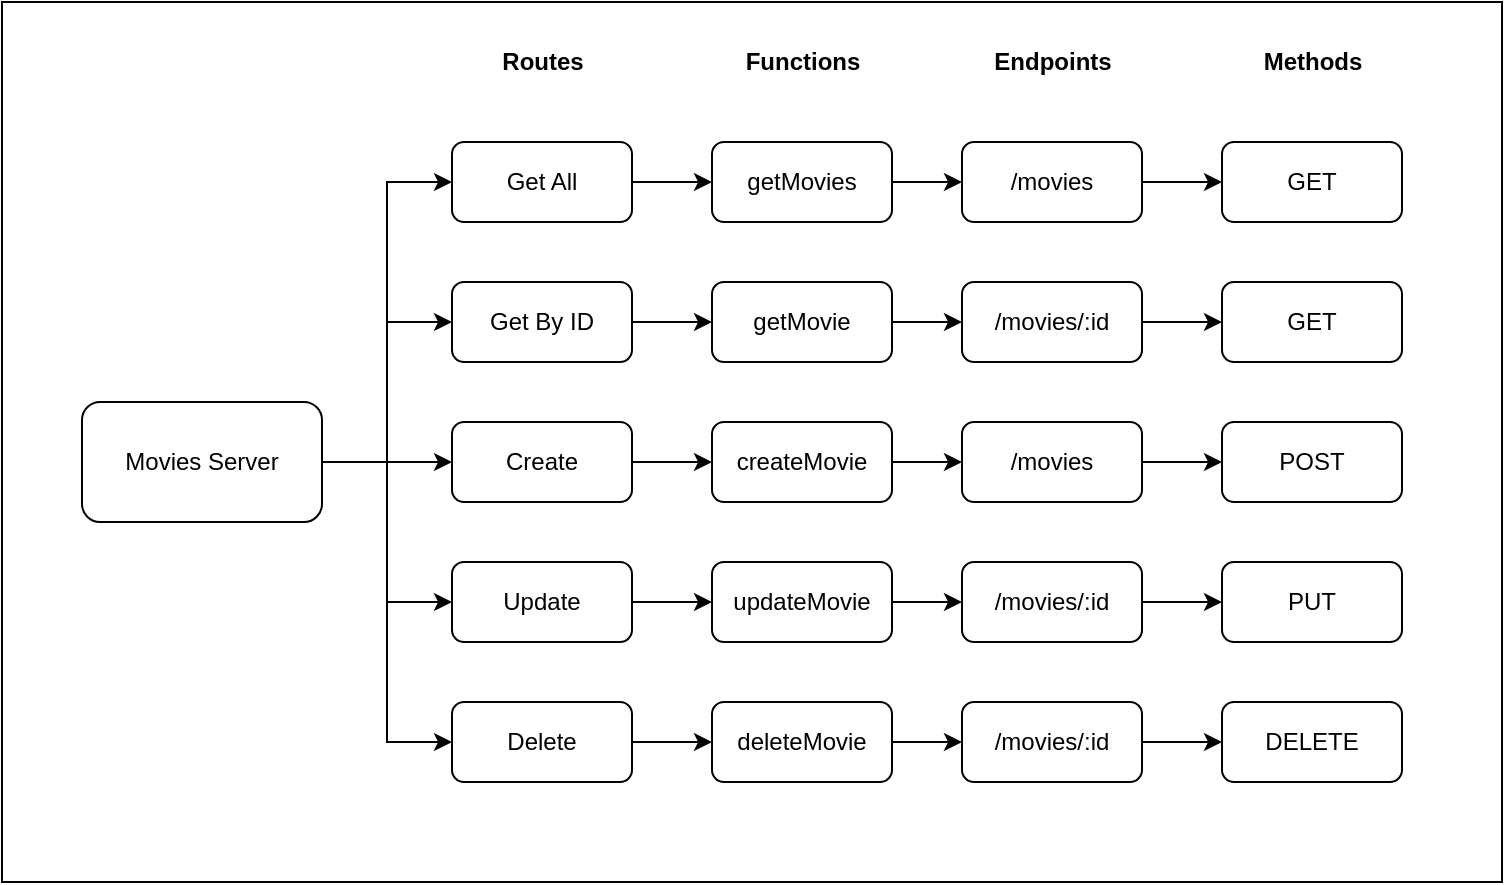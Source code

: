 <mxfile version="20.7.4" type="device"><diagram id="bRC13U-hiUP2PeE6rq0g" name="Page-1"><mxGraphModel dx="1120" dy="484" grid="1" gridSize="10" guides="1" tooltips="1" connect="1" arrows="1" fold="1" page="1" pageScale="1" pageWidth="850" pageHeight="1100" math="0" shadow="0"><root><mxCell id="0"/><mxCell id="1" parent="0"/><mxCell id="7RaEo3pmGtU9OCy08jKg-46" value="" style="rounded=0;whiteSpace=wrap;html=1;" vertex="1" parent="1"><mxGeometry x="20" y="60" width="750" height="440" as="geometry"/></mxCell><mxCell id="7RaEo3pmGtU9OCy08jKg-11" style="edgeStyle=orthogonalEdgeStyle;rounded=0;orthogonalLoop=1;jettySize=auto;html=1;entryX=0;entryY=0.5;entryDx=0;entryDy=0;" edge="1" parent="1" source="7RaEo3pmGtU9OCy08jKg-1" target="7RaEo3pmGtU9OCy08jKg-6"><mxGeometry relative="1" as="geometry"/></mxCell><mxCell id="7RaEo3pmGtU9OCy08jKg-12" style="edgeStyle=orthogonalEdgeStyle;rounded=0;orthogonalLoop=1;jettySize=auto;html=1;entryX=0;entryY=0.5;entryDx=0;entryDy=0;" edge="1" parent="1" source="7RaEo3pmGtU9OCy08jKg-1" target="7RaEo3pmGtU9OCy08jKg-7"><mxGeometry relative="1" as="geometry"/></mxCell><mxCell id="7RaEo3pmGtU9OCy08jKg-13" style="edgeStyle=orthogonalEdgeStyle;rounded=0;orthogonalLoop=1;jettySize=auto;html=1;" edge="1" parent="1" source="7RaEo3pmGtU9OCy08jKg-1" target="7RaEo3pmGtU9OCy08jKg-8"><mxGeometry relative="1" as="geometry"/></mxCell><mxCell id="7RaEo3pmGtU9OCy08jKg-14" style="edgeStyle=orthogonalEdgeStyle;rounded=0;orthogonalLoop=1;jettySize=auto;html=1;entryX=0;entryY=0.5;entryDx=0;entryDy=0;" edge="1" parent="1" source="7RaEo3pmGtU9OCy08jKg-1" target="7RaEo3pmGtU9OCy08jKg-9"><mxGeometry relative="1" as="geometry"/></mxCell><mxCell id="7RaEo3pmGtU9OCy08jKg-15" style="edgeStyle=orthogonalEdgeStyle;rounded=0;orthogonalLoop=1;jettySize=auto;html=1;entryX=0;entryY=0.5;entryDx=0;entryDy=0;" edge="1" parent="1" source="7RaEo3pmGtU9OCy08jKg-1" target="7RaEo3pmGtU9OCy08jKg-10"><mxGeometry relative="1" as="geometry"/></mxCell><mxCell id="7RaEo3pmGtU9OCy08jKg-1" value="Movies Server" style="rounded=1;whiteSpace=wrap;html=1;" vertex="1" parent="1"><mxGeometry x="60" y="260" width="120" height="60" as="geometry"/></mxCell><mxCell id="7RaEo3pmGtU9OCy08jKg-2" value="&lt;b&gt;Routes&lt;/b&gt;" style="text;html=1;align=center;verticalAlign=middle;resizable=0;points=[];autosize=1;strokeColor=none;fillColor=none;" vertex="1" parent="1"><mxGeometry x="260" y="75" width="60" height="30" as="geometry"/></mxCell><mxCell id="7RaEo3pmGtU9OCy08jKg-3" value="&lt;b&gt;Functions&lt;br&gt;&lt;/b&gt;" style="text;html=1;align=center;verticalAlign=middle;resizable=0;points=[];autosize=1;strokeColor=none;fillColor=none;" vertex="1" parent="1"><mxGeometry x="380" y="75" width="80" height="30" as="geometry"/></mxCell><mxCell id="7RaEo3pmGtU9OCy08jKg-4" value="&lt;b&gt;Endpoints&lt;br&gt;&lt;/b&gt;" style="text;html=1;align=center;verticalAlign=middle;resizable=0;points=[];autosize=1;strokeColor=none;fillColor=none;" vertex="1" parent="1"><mxGeometry x="505" y="75" width="80" height="30" as="geometry"/></mxCell><mxCell id="7RaEo3pmGtU9OCy08jKg-5" value="&lt;b&gt;Methods&lt;br&gt;&lt;/b&gt;" style="text;html=1;align=center;verticalAlign=middle;resizable=0;points=[];autosize=1;strokeColor=none;fillColor=none;" vertex="1" parent="1"><mxGeometry x="640" y="75" width="70" height="30" as="geometry"/></mxCell><mxCell id="7RaEo3pmGtU9OCy08jKg-31" value="" style="edgeStyle=orthogonalEdgeStyle;rounded=0;orthogonalLoop=1;jettySize=auto;html=1;" edge="1" parent="1" source="7RaEo3pmGtU9OCy08jKg-6" target="7RaEo3pmGtU9OCy08jKg-16"><mxGeometry relative="1" as="geometry"/></mxCell><mxCell id="7RaEo3pmGtU9OCy08jKg-6" value="Get All" style="rounded=1;whiteSpace=wrap;html=1;" vertex="1" parent="1"><mxGeometry x="245" y="130" width="90" height="40" as="geometry"/></mxCell><mxCell id="7RaEo3pmGtU9OCy08jKg-34" value="" style="edgeStyle=orthogonalEdgeStyle;rounded=0;orthogonalLoop=1;jettySize=auto;html=1;" edge="1" parent="1" source="7RaEo3pmGtU9OCy08jKg-7" target="7RaEo3pmGtU9OCy08jKg-17"><mxGeometry relative="1" as="geometry"/></mxCell><mxCell id="7RaEo3pmGtU9OCy08jKg-7" value="Get By ID" style="rounded=1;whiteSpace=wrap;html=1;" vertex="1" parent="1"><mxGeometry x="245" y="200" width="90" height="40" as="geometry"/></mxCell><mxCell id="7RaEo3pmGtU9OCy08jKg-37" value="" style="edgeStyle=orthogonalEdgeStyle;rounded=0;orthogonalLoop=1;jettySize=auto;html=1;" edge="1" parent="1" source="7RaEo3pmGtU9OCy08jKg-8" target="7RaEo3pmGtU9OCy08jKg-18"><mxGeometry relative="1" as="geometry"/></mxCell><mxCell id="7RaEo3pmGtU9OCy08jKg-8" value="Create" style="rounded=1;whiteSpace=wrap;html=1;" vertex="1" parent="1"><mxGeometry x="245" y="270" width="90" height="40" as="geometry"/></mxCell><mxCell id="7RaEo3pmGtU9OCy08jKg-40" value="" style="edgeStyle=orthogonalEdgeStyle;rounded=0;orthogonalLoop=1;jettySize=auto;html=1;" edge="1" parent="1" source="7RaEo3pmGtU9OCy08jKg-9" target="7RaEo3pmGtU9OCy08jKg-19"><mxGeometry relative="1" as="geometry"/></mxCell><mxCell id="7RaEo3pmGtU9OCy08jKg-9" value="Update" style="rounded=1;whiteSpace=wrap;html=1;" vertex="1" parent="1"><mxGeometry x="245" y="340" width="90" height="40" as="geometry"/></mxCell><mxCell id="7RaEo3pmGtU9OCy08jKg-43" value="" style="edgeStyle=orthogonalEdgeStyle;rounded=0;orthogonalLoop=1;jettySize=auto;html=1;" edge="1" parent="1" source="7RaEo3pmGtU9OCy08jKg-10" target="7RaEo3pmGtU9OCy08jKg-20"><mxGeometry relative="1" as="geometry"/></mxCell><mxCell id="7RaEo3pmGtU9OCy08jKg-10" value="Delete" style="rounded=1;whiteSpace=wrap;html=1;" vertex="1" parent="1"><mxGeometry x="245" y="410" width="90" height="40" as="geometry"/></mxCell><mxCell id="7RaEo3pmGtU9OCy08jKg-32" value="" style="edgeStyle=orthogonalEdgeStyle;rounded=0;orthogonalLoop=1;jettySize=auto;html=1;" edge="1" parent="1" source="7RaEo3pmGtU9OCy08jKg-16" target="7RaEo3pmGtU9OCy08jKg-21"><mxGeometry relative="1" as="geometry"/></mxCell><mxCell id="7RaEo3pmGtU9OCy08jKg-16" value="getMovies" style="rounded=1;whiteSpace=wrap;html=1;" vertex="1" parent="1"><mxGeometry x="375" y="130" width="90" height="40" as="geometry"/></mxCell><mxCell id="7RaEo3pmGtU9OCy08jKg-35" value="" style="edgeStyle=orthogonalEdgeStyle;rounded=0;orthogonalLoop=1;jettySize=auto;html=1;" edge="1" parent="1" source="7RaEo3pmGtU9OCy08jKg-17" target="7RaEo3pmGtU9OCy08jKg-22"><mxGeometry relative="1" as="geometry"/></mxCell><mxCell id="7RaEo3pmGtU9OCy08jKg-17" value="getMovie" style="rounded=1;whiteSpace=wrap;html=1;" vertex="1" parent="1"><mxGeometry x="375" y="200" width="90" height="40" as="geometry"/></mxCell><mxCell id="7RaEo3pmGtU9OCy08jKg-38" value="" style="edgeStyle=orthogonalEdgeStyle;rounded=0;orthogonalLoop=1;jettySize=auto;html=1;" edge="1" parent="1" source="7RaEo3pmGtU9OCy08jKg-18" target="7RaEo3pmGtU9OCy08jKg-23"><mxGeometry relative="1" as="geometry"/></mxCell><mxCell id="7RaEo3pmGtU9OCy08jKg-18" value="createMovie" style="rounded=1;whiteSpace=wrap;html=1;" vertex="1" parent="1"><mxGeometry x="375" y="270" width="90" height="40" as="geometry"/></mxCell><mxCell id="7RaEo3pmGtU9OCy08jKg-41" value="" style="edgeStyle=orthogonalEdgeStyle;rounded=0;orthogonalLoop=1;jettySize=auto;html=1;" edge="1" parent="1" source="7RaEo3pmGtU9OCy08jKg-19" target="7RaEo3pmGtU9OCy08jKg-24"><mxGeometry relative="1" as="geometry"/></mxCell><mxCell id="7RaEo3pmGtU9OCy08jKg-19" value="updateMovie" style="rounded=1;whiteSpace=wrap;html=1;" vertex="1" parent="1"><mxGeometry x="375" y="340" width="90" height="40" as="geometry"/></mxCell><mxCell id="7RaEo3pmGtU9OCy08jKg-44" value="" style="edgeStyle=orthogonalEdgeStyle;rounded=0;orthogonalLoop=1;jettySize=auto;html=1;" edge="1" parent="1" source="7RaEo3pmGtU9OCy08jKg-20" target="7RaEo3pmGtU9OCy08jKg-25"><mxGeometry relative="1" as="geometry"/></mxCell><mxCell id="7RaEo3pmGtU9OCy08jKg-20" value="deleteMovie" style="rounded=1;whiteSpace=wrap;html=1;" vertex="1" parent="1"><mxGeometry x="375" y="410" width="90" height="40" as="geometry"/></mxCell><mxCell id="7RaEo3pmGtU9OCy08jKg-33" value="" style="edgeStyle=orthogonalEdgeStyle;rounded=0;orthogonalLoop=1;jettySize=auto;html=1;" edge="1" parent="1" source="7RaEo3pmGtU9OCy08jKg-21" target="7RaEo3pmGtU9OCy08jKg-26"><mxGeometry relative="1" as="geometry"/></mxCell><mxCell id="7RaEo3pmGtU9OCy08jKg-21" value="/movies" style="rounded=1;whiteSpace=wrap;html=1;" vertex="1" parent="1"><mxGeometry x="500" y="130" width="90" height="40" as="geometry"/></mxCell><mxCell id="7RaEo3pmGtU9OCy08jKg-36" value="" style="edgeStyle=orthogonalEdgeStyle;rounded=0;orthogonalLoop=1;jettySize=auto;html=1;" edge="1" parent="1" source="7RaEo3pmGtU9OCy08jKg-22" target="7RaEo3pmGtU9OCy08jKg-27"><mxGeometry relative="1" as="geometry"/></mxCell><mxCell id="7RaEo3pmGtU9OCy08jKg-22" value="/movies/:id" style="rounded=1;whiteSpace=wrap;html=1;" vertex="1" parent="1"><mxGeometry x="500" y="200" width="90" height="40" as="geometry"/></mxCell><mxCell id="7RaEo3pmGtU9OCy08jKg-39" value="" style="edgeStyle=orthogonalEdgeStyle;rounded=0;orthogonalLoop=1;jettySize=auto;html=1;" edge="1" parent="1" source="7RaEo3pmGtU9OCy08jKg-23" target="7RaEo3pmGtU9OCy08jKg-28"><mxGeometry relative="1" as="geometry"/></mxCell><mxCell id="7RaEo3pmGtU9OCy08jKg-23" value="/movies" style="rounded=1;whiteSpace=wrap;html=1;" vertex="1" parent="1"><mxGeometry x="500" y="270" width="90" height="40" as="geometry"/></mxCell><mxCell id="7RaEo3pmGtU9OCy08jKg-42" value="" style="edgeStyle=orthogonalEdgeStyle;rounded=0;orthogonalLoop=1;jettySize=auto;html=1;" edge="1" parent="1" source="7RaEo3pmGtU9OCy08jKg-24" target="7RaEo3pmGtU9OCy08jKg-29"><mxGeometry relative="1" as="geometry"/></mxCell><mxCell id="7RaEo3pmGtU9OCy08jKg-24" value="/movies/:id" style="rounded=1;whiteSpace=wrap;html=1;" vertex="1" parent="1"><mxGeometry x="500" y="340" width="90" height="40" as="geometry"/></mxCell><mxCell id="7RaEo3pmGtU9OCy08jKg-45" value="" style="edgeStyle=orthogonalEdgeStyle;rounded=0;orthogonalLoop=1;jettySize=auto;html=1;" edge="1" parent="1" source="7RaEo3pmGtU9OCy08jKg-25" target="7RaEo3pmGtU9OCy08jKg-30"><mxGeometry relative="1" as="geometry"/></mxCell><mxCell id="7RaEo3pmGtU9OCy08jKg-25" value="/movies/:id" style="rounded=1;whiteSpace=wrap;html=1;" vertex="1" parent="1"><mxGeometry x="500" y="410" width="90" height="40" as="geometry"/></mxCell><mxCell id="7RaEo3pmGtU9OCy08jKg-26" value="GET" style="rounded=1;whiteSpace=wrap;html=1;" vertex="1" parent="1"><mxGeometry x="630" y="130" width="90" height="40" as="geometry"/></mxCell><mxCell id="7RaEo3pmGtU9OCy08jKg-27" value="GET" style="rounded=1;whiteSpace=wrap;html=1;" vertex="1" parent="1"><mxGeometry x="630" y="200" width="90" height="40" as="geometry"/></mxCell><mxCell id="7RaEo3pmGtU9OCy08jKg-28" value="POST" style="rounded=1;whiteSpace=wrap;html=1;" vertex="1" parent="1"><mxGeometry x="630" y="270" width="90" height="40" as="geometry"/></mxCell><mxCell id="7RaEo3pmGtU9OCy08jKg-29" value="PUT" style="rounded=1;whiteSpace=wrap;html=1;" vertex="1" parent="1"><mxGeometry x="630" y="340" width="90" height="40" as="geometry"/></mxCell><mxCell id="7RaEo3pmGtU9OCy08jKg-30" value="DELETE" style="rounded=1;whiteSpace=wrap;html=1;" vertex="1" parent="1"><mxGeometry x="630" y="410" width="90" height="40" as="geometry"/></mxCell></root></mxGraphModel></diagram></mxfile>
